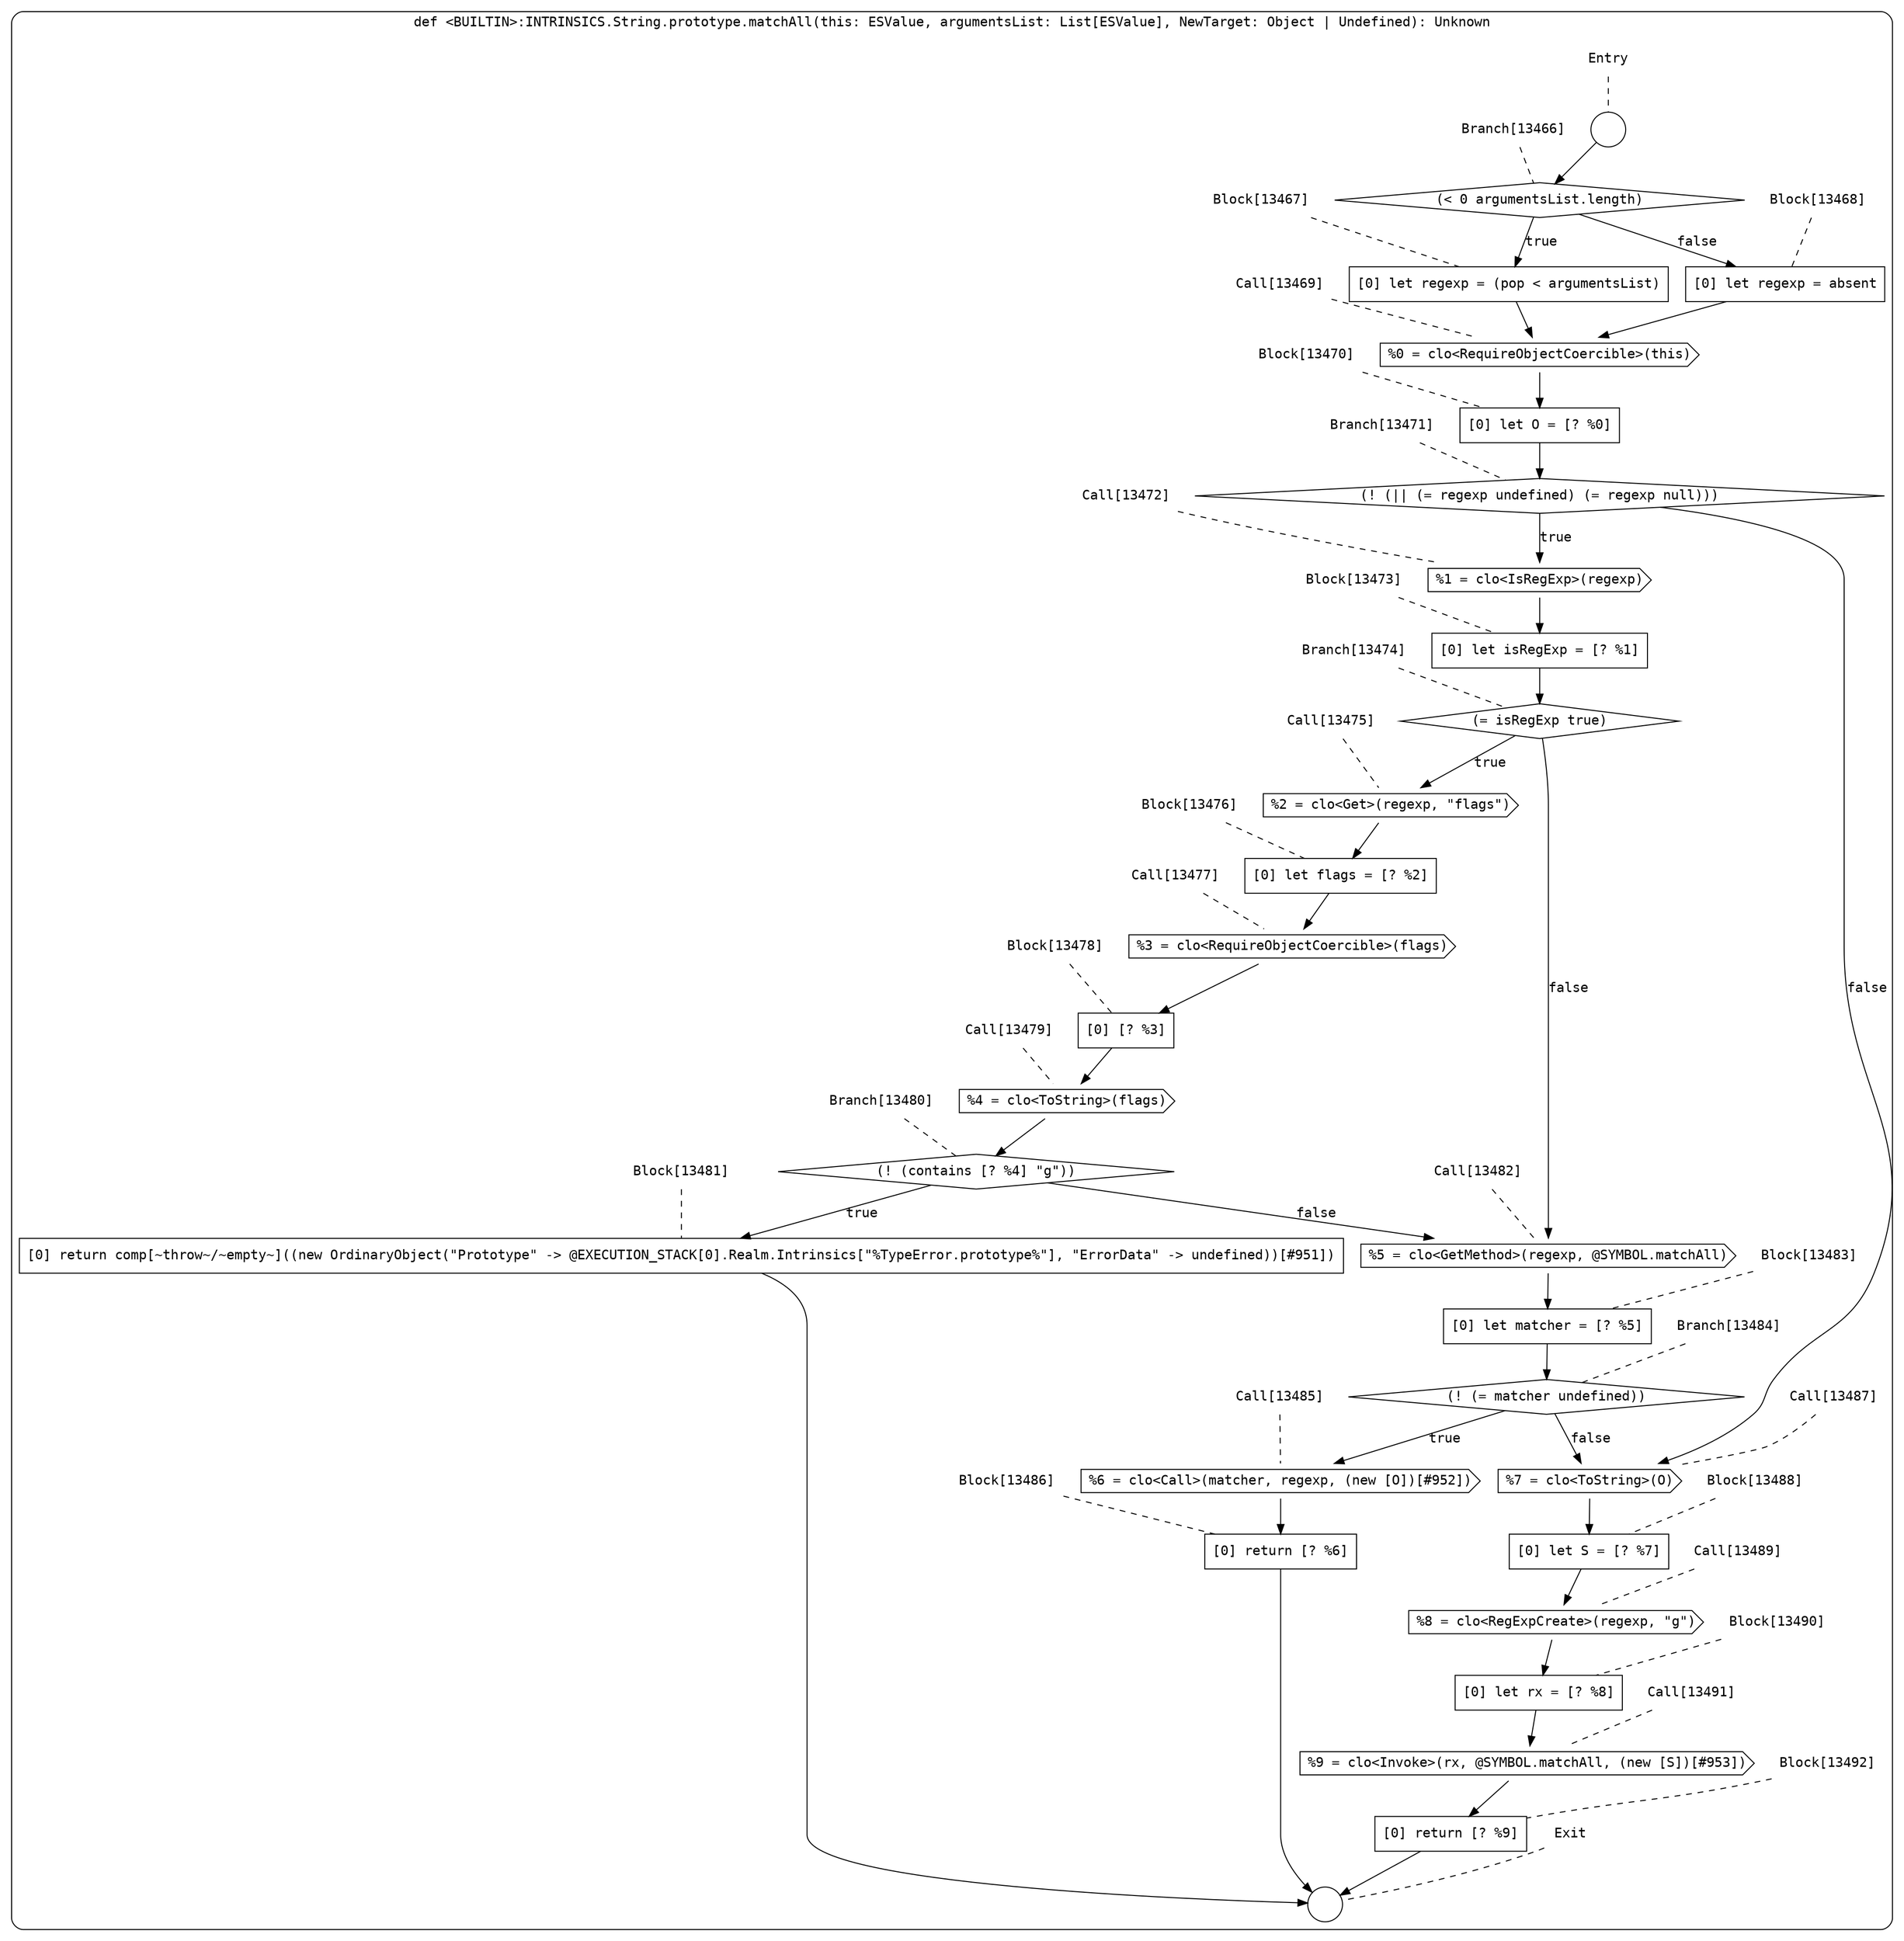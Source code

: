 digraph {
  graph [fontname = "Consolas"]
  node [fontname = "Consolas"]
  edge [fontname = "Consolas"]
  subgraph cluster2179 {
    label = "def <BUILTIN>:INTRINSICS.String.prototype.matchAll(this: ESValue, argumentsList: List[ESValue], NewTarget: Object | Undefined): Unknown"
    style = rounded
    cluster2179_entry_name [shape=none, label=<<font color="black">Entry</font>>]
    cluster2179_entry_name -> cluster2179_entry [arrowhead=none, color="black", style=dashed]
    cluster2179_entry [shape=circle label=" " color="black" fillcolor="white" style=filled]
    cluster2179_entry -> node13466 [color="black"]
    cluster2179_exit_name [shape=none, label=<<font color="black">Exit</font>>]
    cluster2179_exit_name -> cluster2179_exit [arrowhead=none, color="black", style=dashed]
    cluster2179_exit [shape=circle label=" " color="black" fillcolor="white" style=filled]
    node13466_name [shape=none, label=<<font color="black">Branch[13466]</font>>]
    node13466_name -> node13466 [arrowhead=none, color="black", style=dashed]
    node13466 [shape=diamond, label=<<font color="black">(&lt; 0 argumentsList.length)</font>> color="black" fillcolor="white", style=filled]
    node13466 -> node13467 [label=<<font color="black">true</font>> color="black"]
    node13466 -> node13468 [label=<<font color="black">false</font>> color="black"]
    node13467_name [shape=none, label=<<font color="black">Block[13467]</font>>]
    node13467_name -> node13467 [arrowhead=none, color="black", style=dashed]
    node13467 [shape=box, label=<<font color="black">[0] let regexp = (pop &lt; argumentsList)<BR ALIGN="LEFT"/></font>> color="black" fillcolor="white", style=filled]
    node13467 -> node13469 [color="black"]
    node13468_name [shape=none, label=<<font color="black">Block[13468]</font>>]
    node13468_name -> node13468 [arrowhead=none, color="black", style=dashed]
    node13468 [shape=box, label=<<font color="black">[0] let regexp = absent<BR ALIGN="LEFT"/></font>> color="black" fillcolor="white", style=filled]
    node13468 -> node13469 [color="black"]
    node13469_name [shape=none, label=<<font color="black">Call[13469]</font>>]
    node13469_name -> node13469 [arrowhead=none, color="black", style=dashed]
    node13469 [shape=cds, label=<<font color="black">%0 = clo&lt;RequireObjectCoercible&gt;(this)</font>> color="black" fillcolor="white", style=filled]
    node13469 -> node13470 [color="black"]
    node13470_name [shape=none, label=<<font color="black">Block[13470]</font>>]
    node13470_name -> node13470 [arrowhead=none, color="black", style=dashed]
    node13470 [shape=box, label=<<font color="black">[0] let O = [? %0]<BR ALIGN="LEFT"/></font>> color="black" fillcolor="white", style=filled]
    node13470 -> node13471 [color="black"]
    node13471_name [shape=none, label=<<font color="black">Branch[13471]</font>>]
    node13471_name -> node13471 [arrowhead=none, color="black", style=dashed]
    node13471 [shape=diamond, label=<<font color="black">(! (|| (= regexp undefined) (= regexp null)))</font>> color="black" fillcolor="white", style=filled]
    node13471 -> node13472 [label=<<font color="black">true</font>> color="black"]
    node13471 -> node13487 [label=<<font color="black">false</font>> color="black"]
    node13472_name [shape=none, label=<<font color="black">Call[13472]</font>>]
    node13472_name -> node13472 [arrowhead=none, color="black", style=dashed]
    node13472 [shape=cds, label=<<font color="black">%1 = clo&lt;IsRegExp&gt;(regexp)</font>> color="black" fillcolor="white", style=filled]
    node13472 -> node13473 [color="black"]
    node13487_name [shape=none, label=<<font color="black">Call[13487]</font>>]
    node13487_name -> node13487 [arrowhead=none, color="black", style=dashed]
    node13487 [shape=cds, label=<<font color="black">%7 = clo&lt;ToString&gt;(O)</font>> color="black" fillcolor="white", style=filled]
    node13487 -> node13488 [color="black"]
    node13473_name [shape=none, label=<<font color="black">Block[13473]</font>>]
    node13473_name -> node13473 [arrowhead=none, color="black", style=dashed]
    node13473 [shape=box, label=<<font color="black">[0] let isRegExp = [? %1]<BR ALIGN="LEFT"/></font>> color="black" fillcolor="white", style=filled]
    node13473 -> node13474 [color="black"]
    node13488_name [shape=none, label=<<font color="black">Block[13488]</font>>]
    node13488_name -> node13488 [arrowhead=none, color="black", style=dashed]
    node13488 [shape=box, label=<<font color="black">[0] let S = [? %7]<BR ALIGN="LEFT"/></font>> color="black" fillcolor="white", style=filled]
    node13488 -> node13489 [color="black"]
    node13474_name [shape=none, label=<<font color="black">Branch[13474]</font>>]
    node13474_name -> node13474 [arrowhead=none, color="black", style=dashed]
    node13474 [shape=diamond, label=<<font color="black">(= isRegExp true)</font>> color="black" fillcolor="white", style=filled]
    node13474 -> node13475 [label=<<font color="black">true</font>> color="black"]
    node13474 -> node13482 [label=<<font color="black">false</font>> color="black"]
    node13489_name [shape=none, label=<<font color="black">Call[13489]</font>>]
    node13489_name -> node13489 [arrowhead=none, color="black", style=dashed]
    node13489 [shape=cds, label=<<font color="black">%8 = clo&lt;RegExpCreate&gt;(regexp, &quot;g&quot;)</font>> color="black" fillcolor="white", style=filled]
    node13489 -> node13490 [color="black"]
    node13475_name [shape=none, label=<<font color="black">Call[13475]</font>>]
    node13475_name -> node13475 [arrowhead=none, color="black", style=dashed]
    node13475 [shape=cds, label=<<font color="black">%2 = clo&lt;Get&gt;(regexp, &quot;flags&quot;)</font>> color="black" fillcolor="white", style=filled]
    node13475 -> node13476 [color="black"]
    node13482_name [shape=none, label=<<font color="black">Call[13482]</font>>]
    node13482_name -> node13482 [arrowhead=none, color="black", style=dashed]
    node13482 [shape=cds, label=<<font color="black">%5 = clo&lt;GetMethod&gt;(regexp, @SYMBOL.matchAll)</font>> color="black" fillcolor="white", style=filled]
    node13482 -> node13483 [color="black"]
    node13490_name [shape=none, label=<<font color="black">Block[13490]</font>>]
    node13490_name -> node13490 [arrowhead=none, color="black", style=dashed]
    node13490 [shape=box, label=<<font color="black">[0] let rx = [? %8]<BR ALIGN="LEFT"/></font>> color="black" fillcolor="white", style=filled]
    node13490 -> node13491 [color="black"]
    node13476_name [shape=none, label=<<font color="black">Block[13476]</font>>]
    node13476_name -> node13476 [arrowhead=none, color="black", style=dashed]
    node13476 [shape=box, label=<<font color="black">[0] let flags = [? %2]<BR ALIGN="LEFT"/></font>> color="black" fillcolor="white", style=filled]
    node13476 -> node13477 [color="black"]
    node13483_name [shape=none, label=<<font color="black">Block[13483]</font>>]
    node13483_name -> node13483 [arrowhead=none, color="black", style=dashed]
    node13483 [shape=box, label=<<font color="black">[0] let matcher = [? %5]<BR ALIGN="LEFT"/></font>> color="black" fillcolor="white", style=filled]
    node13483 -> node13484 [color="black"]
    node13491_name [shape=none, label=<<font color="black">Call[13491]</font>>]
    node13491_name -> node13491 [arrowhead=none, color="black", style=dashed]
    node13491 [shape=cds, label=<<font color="black">%9 = clo&lt;Invoke&gt;(rx, @SYMBOL.matchAll, (new [S])[#953])</font>> color="black" fillcolor="white", style=filled]
    node13491 -> node13492 [color="black"]
    node13477_name [shape=none, label=<<font color="black">Call[13477]</font>>]
    node13477_name -> node13477 [arrowhead=none, color="black", style=dashed]
    node13477 [shape=cds, label=<<font color="black">%3 = clo&lt;RequireObjectCoercible&gt;(flags)</font>> color="black" fillcolor="white", style=filled]
    node13477 -> node13478 [color="black"]
    node13484_name [shape=none, label=<<font color="black">Branch[13484]</font>>]
    node13484_name -> node13484 [arrowhead=none, color="black", style=dashed]
    node13484 [shape=diamond, label=<<font color="black">(! (= matcher undefined))</font>> color="black" fillcolor="white", style=filled]
    node13484 -> node13485 [label=<<font color="black">true</font>> color="black"]
    node13484 -> node13487 [label=<<font color="black">false</font>> color="black"]
    node13492_name [shape=none, label=<<font color="black">Block[13492]</font>>]
    node13492_name -> node13492 [arrowhead=none, color="black", style=dashed]
    node13492 [shape=box, label=<<font color="black">[0] return [? %9]<BR ALIGN="LEFT"/></font>> color="black" fillcolor="white", style=filled]
    node13492 -> cluster2179_exit [color="black"]
    node13478_name [shape=none, label=<<font color="black">Block[13478]</font>>]
    node13478_name -> node13478 [arrowhead=none, color="black", style=dashed]
    node13478 [shape=box, label=<<font color="black">[0] [? %3]<BR ALIGN="LEFT"/></font>> color="black" fillcolor="white", style=filled]
    node13478 -> node13479 [color="black"]
    node13485_name [shape=none, label=<<font color="black">Call[13485]</font>>]
    node13485_name -> node13485 [arrowhead=none, color="black", style=dashed]
    node13485 [shape=cds, label=<<font color="black">%6 = clo&lt;Call&gt;(matcher, regexp, (new [O])[#952])</font>> color="black" fillcolor="white", style=filled]
    node13485 -> node13486 [color="black"]
    node13479_name [shape=none, label=<<font color="black">Call[13479]</font>>]
    node13479_name -> node13479 [arrowhead=none, color="black", style=dashed]
    node13479 [shape=cds, label=<<font color="black">%4 = clo&lt;ToString&gt;(flags)</font>> color="black" fillcolor="white", style=filled]
    node13479 -> node13480 [color="black"]
    node13486_name [shape=none, label=<<font color="black">Block[13486]</font>>]
    node13486_name -> node13486 [arrowhead=none, color="black", style=dashed]
    node13486 [shape=box, label=<<font color="black">[0] return [? %6]<BR ALIGN="LEFT"/></font>> color="black" fillcolor="white", style=filled]
    node13486 -> cluster2179_exit [color="black"]
    node13480_name [shape=none, label=<<font color="black">Branch[13480]</font>>]
    node13480_name -> node13480 [arrowhead=none, color="black", style=dashed]
    node13480 [shape=diamond, label=<<font color="black">(! (contains [? %4] &quot;g&quot;))</font>> color="black" fillcolor="white", style=filled]
    node13480 -> node13481 [label=<<font color="black">true</font>> color="black"]
    node13480 -> node13482 [label=<<font color="black">false</font>> color="black"]
    node13481_name [shape=none, label=<<font color="black">Block[13481]</font>>]
    node13481_name -> node13481 [arrowhead=none, color="black", style=dashed]
    node13481 [shape=box, label=<<font color="black">[0] return comp[~throw~/~empty~]((new OrdinaryObject(&quot;Prototype&quot; -&gt; @EXECUTION_STACK[0].Realm.Intrinsics[&quot;%TypeError.prototype%&quot;], &quot;ErrorData&quot; -&gt; undefined))[#951])<BR ALIGN="LEFT"/></font>> color="black" fillcolor="white", style=filled]
    node13481 -> cluster2179_exit [color="black"]
  }
}